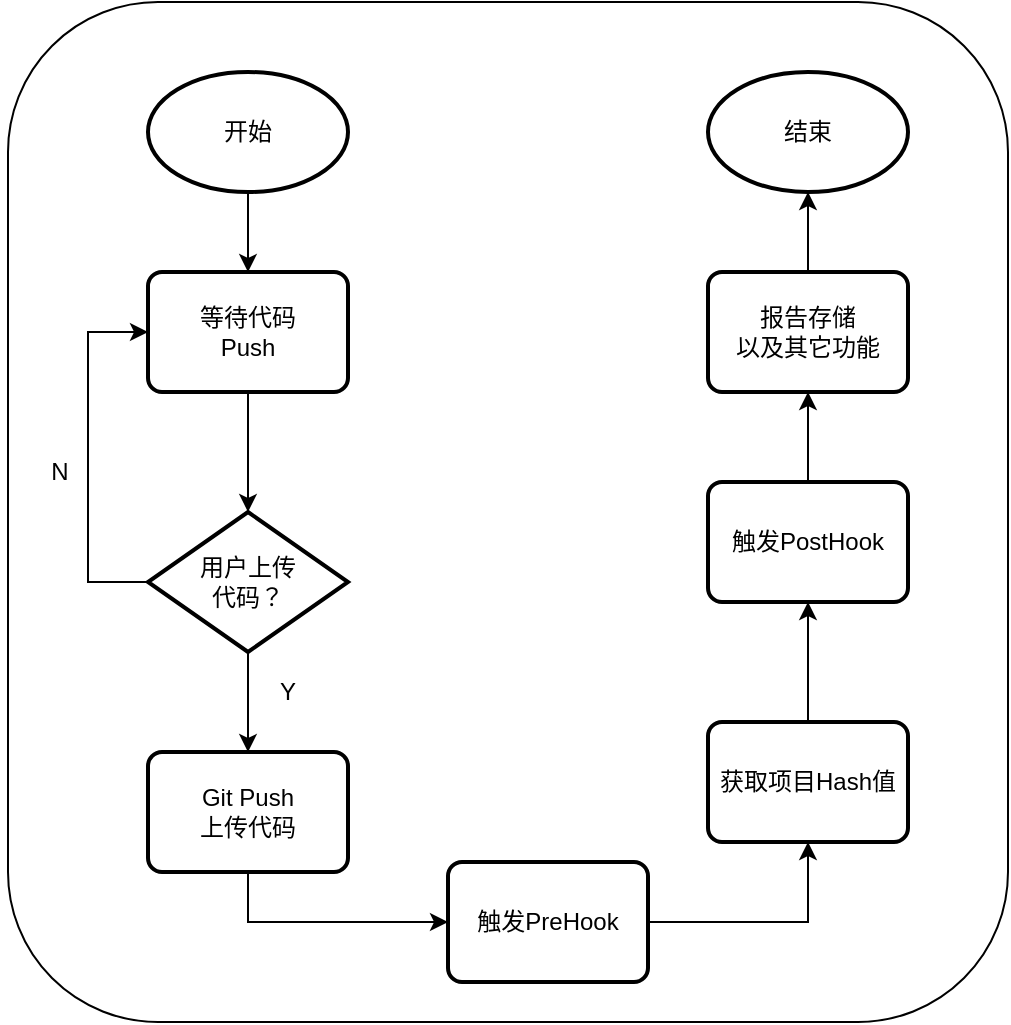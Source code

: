 <mxfile version="21.4.0" type="github">
  <diagram name="第 1 页" id="5X6V0mV8j9TiZotbV0M6">
    <mxGraphModel dx="1342" dy="1792" grid="1" gridSize="10" guides="1" tooltips="1" connect="1" arrows="1" fold="1" page="1" pageScale="1" pageWidth="827" pageHeight="1169" math="0" shadow="0">
      <root>
        <mxCell id="0" />
        <mxCell id="1" parent="0" />
        <mxCell id="5yerKywJZfB-PT7vi-1Q-30" value="" style="rounded=1;whiteSpace=wrap;html=1;" vertex="1" parent="1">
          <mxGeometry x="160" y="-30" width="500" height="510" as="geometry" />
        </mxCell>
        <mxCell id="5yerKywJZfB-PT7vi-1Q-22" value="" style="edgeStyle=orthogonalEdgeStyle;rounded=0;orthogonalLoop=1;jettySize=auto;html=1;" edge="1" parent="1" source="5yerKywJZfB-PT7vi-1Q-4" target="5yerKywJZfB-PT7vi-1Q-20">
          <mxGeometry relative="1" as="geometry" />
        </mxCell>
        <mxCell id="5yerKywJZfB-PT7vi-1Q-28" style="edgeStyle=orthogonalEdgeStyle;rounded=0;orthogonalLoop=1;jettySize=auto;html=1;entryX=0;entryY=0.5;entryDx=0;entryDy=0;exitX=0;exitY=0.5;exitDx=0;exitDy=0;exitPerimeter=0;" edge="1" parent="1" source="5yerKywJZfB-PT7vi-1Q-4" target="5yerKywJZfB-PT7vi-1Q-23">
          <mxGeometry relative="1" as="geometry">
            <Array as="points">
              <mxPoint x="200" y="260" />
              <mxPoint x="200" y="135" />
            </Array>
          </mxGeometry>
        </mxCell>
        <mxCell id="5yerKywJZfB-PT7vi-1Q-4" value="用户上传&lt;br&gt;代码？" style="strokeWidth=2;html=1;shape=mxgraph.flowchart.decision;whiteSpace=wrap;" vertex="1" parent="1">
          <mxGeometry x="230" y="225" width="100" height="70" as="geometry" />
        </mxCell>
        <mxCell id="5yerKywJZfB-PT7vi-1Q-12" value="" style="edgeStyle=orthogonalEdgeStyle;rounded=0;orthogonalLoop=1;jettySize=auto;html=1;exitX=1;exitY=0.5;exitDx=0;exitDy=0;entryX=0.5;entryY=1;entryDx=0;entryDy=0;" edge="1" parent="1" source="5yerKywJZfB-PT7vi-1Q-5" target="5yerKywJZfB-PT7vi-1Q-7">
          <mxGeometry relative="1" as="geometry" />
        </mxCell>
        <mxCell id="5yerKywJZfB-PT7vi-1Q-5" value="触发PreHook" style="rounded=1;whiteSpace=wrap;html=1;absoluteArcSize=1;arcSize=14;strokeWidth=2;" vertex="1" parent="1">
          <mxGeometry x="380" y="400" width="100" height="60" as="geometry" />
        </mxCell>
        <mxCell id="5yerKywJZfB-PT7vi-1Q-14" value="" style="edgeStyle=orthogonalEdgeStyle;rounded=0;orthogonalLoop=1;jettySize=auto;html=1;" edge="1" parent="1" source="5yerKywJZfB-PT7vi-1Q-6" target="5yerKywJZfB-PT7vi-1Q-8">
          <mxGeometry relative="1" as="geometry" />
        </mxCell>
        <mxCell id="5yerKywJZfB-PT7vi-1Q-6" value="触发PostHook" style="rounded=1;whiteSpace=wrap;html=1;absoluteArcSize=1;arcSize=14;strokeWidth=2;" vertex="1" parent="1">
          <mxGeometry x="510" y="210" width="100" height="60" as="geometry" />
        </mxCell>
        <mxCell id="5yerKywJZfB-PT7vi-1Q-13" value="" style="edgeStyle=orthogonalEdgeStyle;rounded=0;orthogonalLoop=1;jettySize=auto;html=1;" edge="1" parent="1" source="5yerKywJZfB-PT7vi-1Q-7" target="5yerKywJZfB-PT7vi-1Q-6">
          <mxGeometry relative="1" as="geometry" />
        </mxCell>
        <mxCell id="5yerKywJZfB-PT7vi-1Q-7" value="获取项目Hash值" style="rounded=1;whiteSpace=wrap;html=1;absoluteArcSize=1;arcSize=14;strokeWidth=2;" vertex="1" parent="1">
          <mxGeometry x="510" y="330" width="100" height="60" as="geometry" />
        </mxCell>
        <mxCell id="5yerKywJZfB-PT7vi-1Q-15" value="" style="edgeStyle=orthogonalEdgeStyle;rounded=0;orthogonalLoop=1;jettySize=auto;html=1;entryX=0.5;entryY=1;entryDx=0;entryDy=0;entryPerimeter=0;" edge="1" parent="1" source="5yerKywJZfB-PT7vi-1Q-8" target="5yerKywJZfB-PT7vi-1Q-9">
          <mxGeometry relative="1" as="geometry">
            <mxPoint x="560" y="65" as="targetPoint" />
          </mxGeometry>
        </mxCell>
        <mxCell id="5yerKywJZfB-PT7vi-1Q-8" value="报告存储&lt;br&gt;以及其它功能" style="rounded=1;whiteSpace=wrap;html=1;absoluteArcSize=1;arcSize=14;strokeWidth=2;" vertex="1" parent="1">
          <mxGeometry x="510" y="105" width="100" height="60" as="geometry" />
        </mxCell>
        <mxCell id="5yerKywJZfB-PT7vi-1Q-9" value="结束" style="strokeWidth=2;html=1;shape=mxgraph.flowchart.start_1;whiteSpace=wrap;" vertex="1" parent="1">
          <mxGeometry x="510" y="5" width="100" height="60" as="geometry" />
        </mxCell>
        <mxCell id="5yerKywJZfB-PT7vi-1Q-16" value="Y" style="text;html=1;strokeColor=none;fillColor=none;align=center;verticalAlign=middle;whiteSpace=wrap;rounded=0;" vertex="1" parent="1">
          <mxGeometry x="270" y="300" width="60" height="30" as="geometry" />
        </mxCell>
        <mxCell id="5yerKywJZfB-PT7vi-1Q-27" value="" style="edgeStyle=orthogonalEdgeStyle;rounded=0;orthogonalLoop=1;jettySize=auto;html=1;entryX=0;entryY=0.5;entryDx=0;entryDy=0;exitX=0.5;exitY=1;exitDx=0;exitDy=0;" edge="1" parent="1" source="5yerKywJZfB-PT7vi-1Q-20" target="5yerKywJZfB-PT7vi-1Q-5">
          <mxGeometry relative="1" as="geometry">
            <mxPoint x="330" y="470" as="targetPoint" />
          </mxGeometry>
        </mxCell>
        <mxCell id="5yerKywJZfB-PT7vi-1Q-20" value="Git Push&lt;br&gt;上传代码" style="rounded=1;whiteSpace=wrap;html=1;absoluteArcSize=1;arcSize=14;strokeWidth=2;" vertex="1" parent="1">
          <mxGeometry x="230" y="345" width="100" height="60" as="geometry" />
        </mxCell>
        <mxCell id="5yerKywJZfB-PT7vi-1Q-26" value="" style="edgeStyle=orthogonalEdgeStyle;rounded=0;orthogonalLoop=1;jettySize=auto;html=1;" edge="1" parent="1" source="5yerKywJZfB-PT7vi-1Q-23" target="5yerKywJZfB-PT7vi-1Q-4">
          <mxGeometry relative="1" as="geometry" />
        </mxCell>
        <mxCell id="5yerKywJZfB-PT7vi-1Q-23" value="等待代码&lt;br&gt;Push" style="rounded=1;whiteSpace=wrap;html=1;absoluteArcSize=1;arcSize=14;strokeWidth=2;" vertex="1" parent="1">
          <mxGeometry x="230" y="105" width="100" height="60" as="geometry" />
        </mxCell>
        <mxCell id="5yerKywJZfB-PT7vi-1Q-25" value="" style="edgeStyle=orthogonalEdgeStyle;rounded=0;orthogonalLoop=1;jettySize=auto;html=1;" edge="1" parent="1" source="5yerKywJZfB-PT7vi-1Q-24" target="5yerKywJZfB-PT7vi-1Q-23">
          <mxGeometry relative="1" as="geometry" />
        </mxCell>
        <mxCell id="5yerKywJZfB-PT7vi-1Q-24" value="开始" style="strokeWidth=2;html=1;shape=mxgraph.flowchart.start_1;whiteSpace=wrap;" vertex="1" parent="1">
          <mxGeometry x="230" y="5" width="100" height="60" as="geometry" />
        </mxCell>
        <mxCell id="5yerKywJZfB-PT7vi-1Q-29" value="N" style="text;html=1;strokeColor=none;fillColor=none;align=center;verticalAlign=middle;whiteSpace=wrap;rounded=0;" vertex="1" parent="1">
          <mxGeometry x="156" y="190" width="60" height="30" as="geometry" />
        </mxCell>
      </root>
    </mxGraphModel>
  </diagram>
</mxfile>

